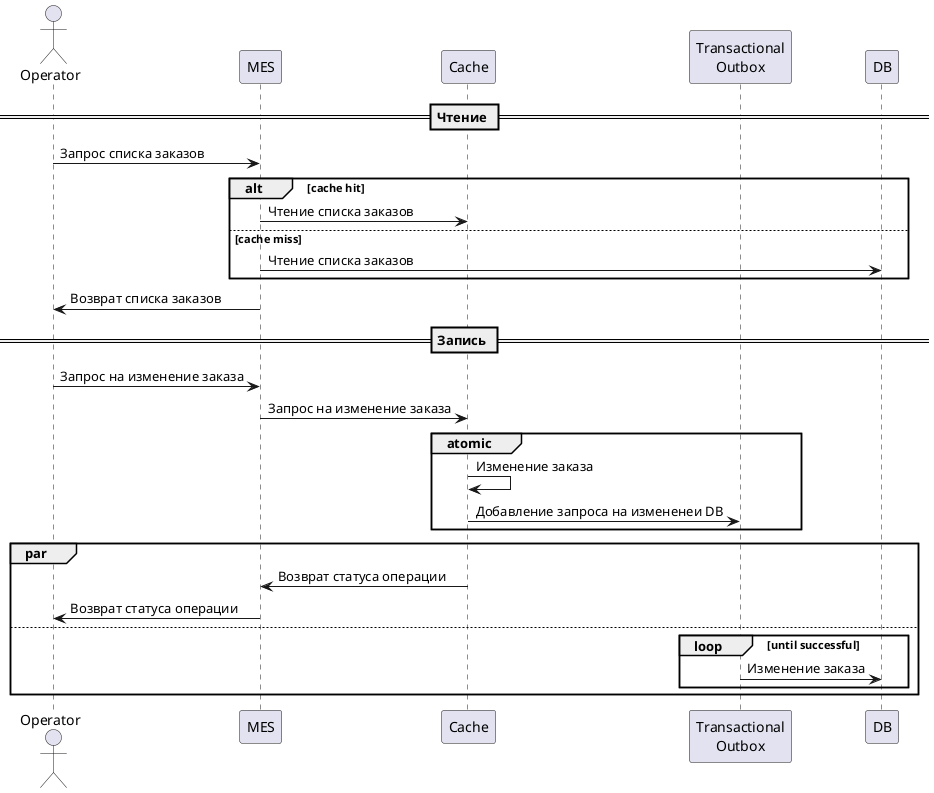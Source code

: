 @startuml Диаграмма последовательности для действий со статусом заказа
actor Operator as Op
participant MES as Mes
participant Cache as Cch
participant "Transactional\nOutbox" as To 
participant DB as Db

== Чтение ==
Op -> Mes: Запрос списка заказов

alt cache hit
    Mes -> Cch: Чтение списка заказов
else cache miss
    Mes -> Db: Чтение списка заказов
end

Mes -> Op: Возврат списка заказов
== Запись ==
Op -> Mes: Запрос на изменение заказа
Mes -> Cch: Запрос на изменение заказа
group atomic
    Cch -> Cch: Изменение заказа
    Cch -> To: Добавление запроса на измененеи DB
end
par
    Cch -> Mes: Возврат статуса операции
    Mes -> Op: Возврат статуса операции
else
    loop until successful
        To -> Db: Изменение заказа
    end
end
@enduml
